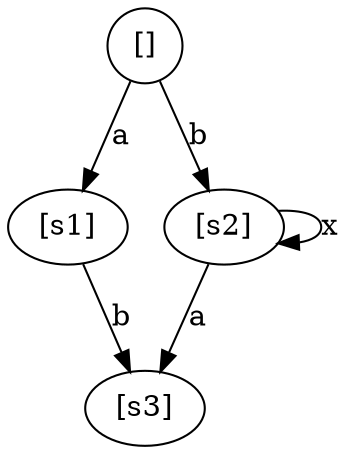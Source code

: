 digraph G {
    node [width=0.5];
xa4c348 [label="[]"]
xa4c710 [label="[s1]"]
xa4c608 [label="[s2]"]
xa4c3a0 [label="[s3]"]
xa4c348 -> xa4c710 [label="a"]
xa4c348 -> xa4c608 [label="b"]
xa4c710 -> xa4c3a0 [label="b"]
xa4c608 -> xa4c3a0 [label="a"]
xa4c608 -> xa4c608 [label="x"]
}
